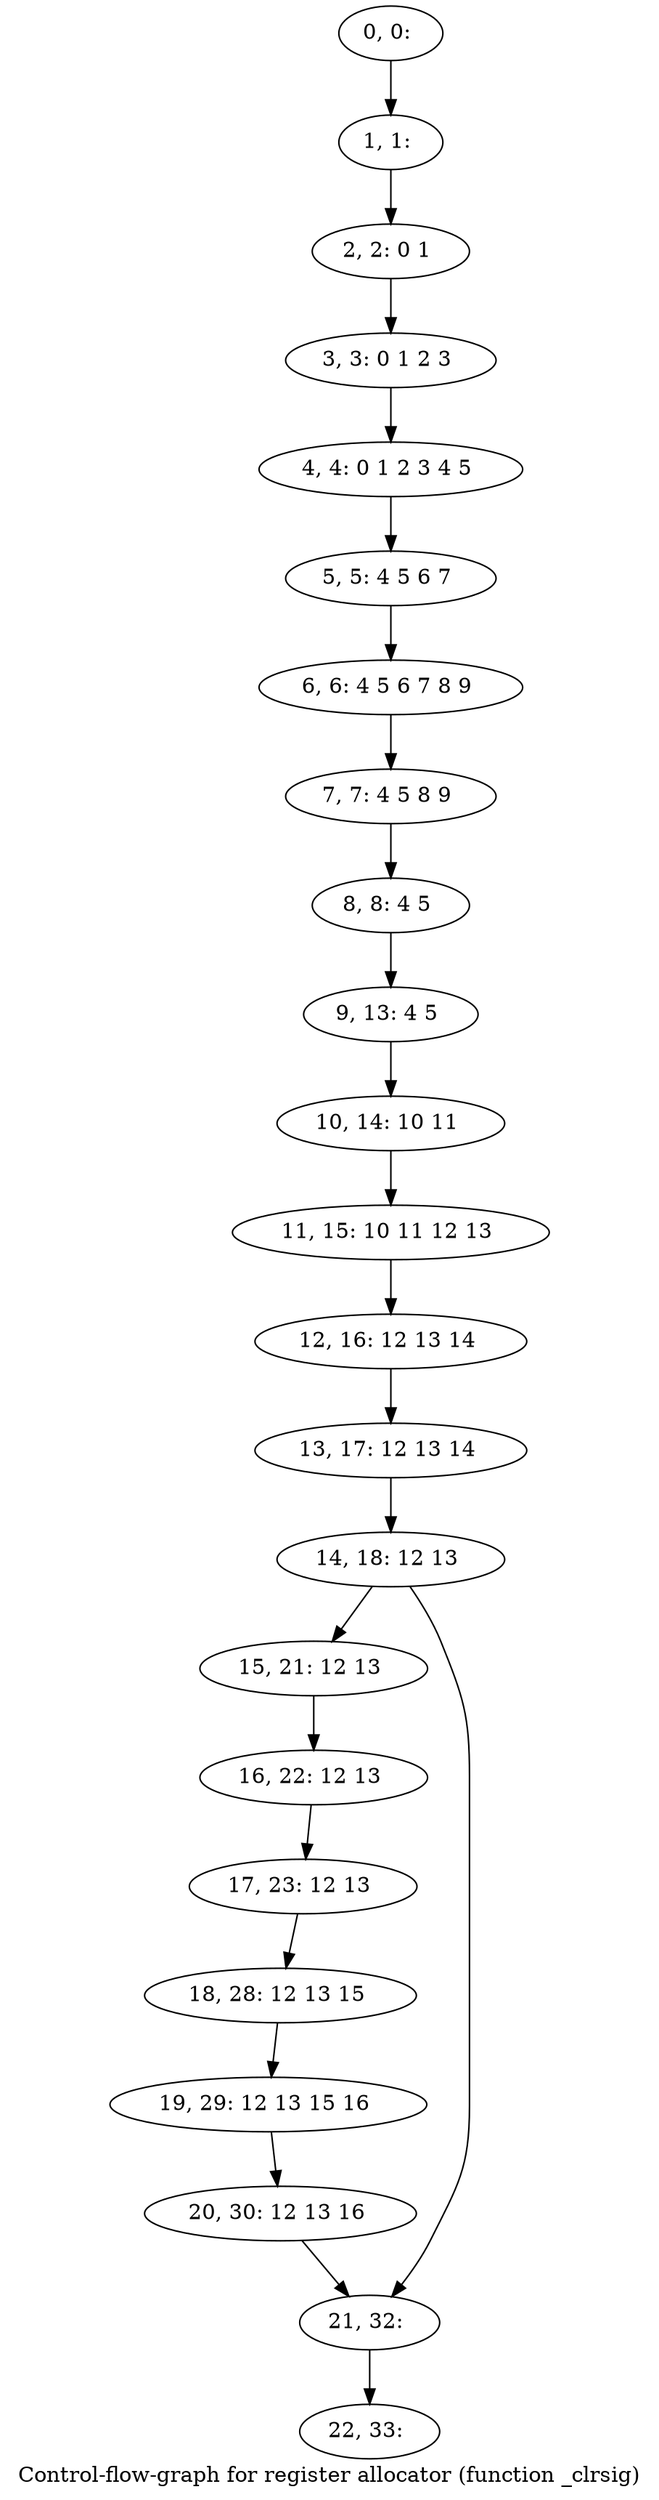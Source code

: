 digraph G {
graph [label="Control-flow-graph for register allocator (function _clrsig)"]
0[label="0, 0: "];
1[label="1, 1: "];
2[label="2, 2: 0 1 "];
3[label="3, 3: 0 1 2 3 "];
4[label="4, 4: 0 1 2 3 4 5 "];
5[label="5, 5: 4 5 6 7 "];
6[label="6, 6: 4 5 6 7 8 9 "];
7[label="7, 7: 4 5 8 9 "];
8[label="8, 8: 4 5 "];
9[label="9, 13: 4 5 "];
10[label="10, 14: 10 11 "];
11[label="11, 15: 10 11 12 13 "];
12[label="12, 16: 12 13 14 "];
13[label="13, 17: 12 13 14 "];
14[label="14, 18: 12 13 "];
15[label="15, 21: 12 13 "];
16[label="16, 22: 12 13 "];
17[label="17, 23: 12 13 "];
18[label="18, 28: 12 13 15 "];
19[label="19, 29: 12 13 15 16 "];
20[label="20, 30: 12 13 16 "];
21[label="21, 32: "];
22[label="22, 33: "];
0->1 ;
1->2 ;
2->3 ;
3->4 ;
4->5 ;
5->6 ;
6->7 ;
7->8 ;
8->9 ;
9->10 ;
10->11 ;
11->12 ;
12->13 ;
13->14 ;
14->15 ;
14->21 ;
15->16 ;
16->17 ;
17->18 ;
18->19 ;
19->20 ;
20->21 ;
21->22 ;
}
